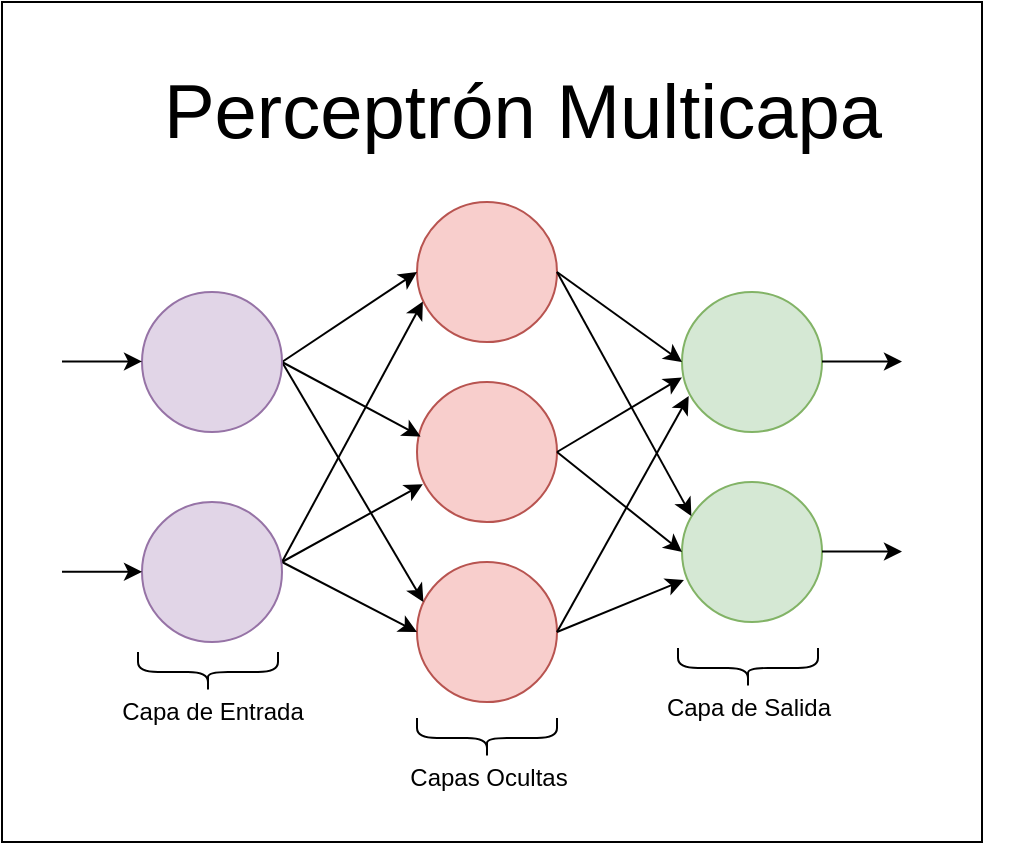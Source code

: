 <mxfile version="24.4.8" type="device">
  <diagram name="Página-1" id="ElqIYmuJFqP6JS1jvvGn">
    <mxGraphModel dx="265" dy="738" grid="1" gridSize="10" guides="1" tooltips="1" connect="1" arrows="1" fold="1" page="1" pageScale="1" pageWidth="1169" pageHeight="827" math="0" shadow="0">
      <root>
        <mxCell id="0" />
        <mxCell id="1" parent="0" />
        <mxCell id="GD3OzE7fXkvuY0KkpLFB-27" value="" style="rounded=0;whiteSpace=wrap;html=1;" parent="1" vertex="1">
          <mxGeometry x="1310" y="400" width="490" height="420" as="geometry" />
        </mxCell>
        <mxCell id="4WcSSx8h9kxfzZMx1eUf-171" value="&lt;font style=&quot;font-size: 38px;&quot;&gt;Perceptrón Multicapa&lt;/font&gt;" style="text;html=1;align=center;verticalAlign=middle;whiteSpace=wrap;rounded=0;" parent="1" vertex="1">
          <mxGeometry x="1317.5" y="400" width="505" height="110" as="geometry" />
        </mxCell>
        <mxCell id="4WcSSx8h9kxfzZMx1eUf-179" value="" style="ellipse;whiteSpace=wrap;html=1;aspect=fixed;rotation=-180;fillColor=#f8cecc;strokeColor=#b85450;" parent="1" vertex="1">
          <mxGeometry x="1517.5" y="500" width="70" height="70" as="geometry" />
        </mxCell>
        <mxCell id="GD3OzE7fXkvuY0KkpLFB-1" value="" style="ellipse;whiteSpace=wrap;html=1;aspect=fixed;rotation=-180;fillColor=#f8cecc;strokeColor=#b85450;" parent="1" vertex="1">
          <mxGeometry x="1517.5" y="590" width="70" height="70" as="geometry" />
        </mxCell>
        <mxCell id="GD3OzE7fXkvuY0KkpLFB-2" value="" style="ellipse;whiteSpace=wrap;html=1;aspect=fixed;rotation=-180;fillColor=#f8cecc;strokeColor=#b85450;" parent="1" vertex="1">
          <mxGeometry x="1517.5" y="680" width="70" height="70" as="geometry" />
        </mxCell>
        <mxCell id="GD3OzE7fXkvuY0KkpLFB-4" value="" style="endArrow=classic;html=1;rounded=0;exitX=0;exitY=0.5;exitDx=0;exitDy=0;entryX=1;entryY=0.5;entryDx=0;entryDy=0;" parent="1" target="4WcSSx8h9kxfzZMx1eUf-179" edge="1">
          <mxGeometry width="50" height="50" relative="1" as="geometry">
            <mxPoint x="1450" y="580" as="sourcePoint" />
            <mxPoint x="1500" y="520" as="targetPoint" />
          </mxGeometry>
        </mxCell>
        <mxCell id="GD3OzE7fXkvuY0KkpLFB-5" value="" style="endArrow=classic;html=1;rounded=0;exitX=0;exitY=0.5;exitDx=0;exitDy=0;entryX=0.974;entryY=0.611;entryDx=0;entryDy=0;entryPerimeter=0;" parent="1" target="GD3OzE7fXkvuY0KkpLFB-1" edge="1">
          <mxGeometry width="50" height="50" relative="1" as="geometry">
            <mxPoint x="1450" y="580" as="sourcePoint" />
            <mxPoint x="1528" y="545" as="targetPoint" />
          </mxGeometry>
        </mxCell>
        <mxCell id="GD3OzE7fXkvuY0KkpLFB-6" value="" style="endArrow=classic;html=1;rounded=0;exitX=0;exitY=0.5;exitDx=0;exitDy=0;entryX=0.954;entryY=0.714;entryDx=0;entryDy=0;entryPerimeter=0;" parent="1" target="GD3OzE7fXkvuY0KkpLFB-2" edge="1">
          <mxGeometry width="50" height="50" relative="1" as="geometry">
            <mxPoint x="1450" y="580" as="sourcePoint" />
            <mxPoint x="1528" y="660" as="targetPoint" />
          </mxGeometry>
        </mxCell>
        <mxCell id="GD3OzE7fXkvuY0KkpLFB-7" value="" style="endArrow=classic;html=1;rounded=0;exitX=0;exitY=0.5;exitDx=0;exitDy=0;entryX=0.958;entryY=0.27;entryDx=0;entryDy=0;entryPerimeter=0;" parent="1" target="GD3OzE7fXkvuY0KkpLFB-1" edge="1">
          <mxGeometry width="50" height="50" relative="1" as="geometry">
            <mxPoint x="1450" y="680" as="sourcePoint" />
            <mxPoint x="1528" y="725" as="targetPoint" />
          </mxGeometry>
        </mxCell>
        <mxCell id="GD3OzE7fXkvuY0KkpLFB-8" value="" style="endArrow=classic;html=1;rounded=0;exitX=0;exitY=0.5;exitDx=0;exitDy=0;entryX=1;entryY=0.5;entryDx=0;entryDy=0;" parent="1" target="GD3OzE7fXkvuY0KkpLFB-2" edge="1">
          <mxGeometry width="50" height="50" relative="1" as="geometry">
            <mxPoint x="1450" y="680" as="sourcePoint" />
            <mxPoint x="1528" y="635" as="targetPoint" />
          </mxGeometry>
        </mxCell>
        <mxCell id="GD3OzE7fXkvuY0KkpLFB-9" value="" style="endArrow=classic;html=1;rounded=0;exitX=0;exitY=0.5;exitDx=0;exitDy=0;entryX=0.958;entryY=0.29;entryDx=0;entryDy=0;entryPerimeter=0;" parent="1" target="4WcSSx8h9kxfzZMx1eUf-179" edge="1">
          <mxGeometry width="50" height="50" relative="1" as="geometry">
            <mxPoint x="1450" y="680" as="sourcePoint" />
            <mxPoint x="1528" y="635" as="targetPoint" />
          </mxGeometry>
        </mxCell>
        <mxCell id="GD3OzE7fXkvuY0KkpLFB-11" value="" style="ellipse;whiteSpace=wrap;html=1;aspect=fixed;rotation=-180;fillColor=#d5e8d4;strokeColor=#82b366;" parent="1" vertex="1">
          <mxGeometry x="1650" y="640" width="70" height="70" as="geometry" />
        </mxCell>
        <mxCell id="GD3OzE7fXkvuY0KkpLFB-12" value="" style="shape=curlyBracket;whiteSpace=wrap;html=1;rounded=1;labelPosition=left;verticalLabelPosition=middle;align=right;verticalAlign=middle;rotation=-90;" parent="1" vertex="1">
          <mxGeometry x="1403" y="700" width="20" height="70" as="geometry" />
        </mxCell>
        <mxCell id="GD3OzE7fXkvuY0KkpLFB-13" value="Capa de Entrada" style="text;html=1;align=center;verticalAlign=middle;resizable=0;points=[];autosize=1;strokeColor=none;fillColor=none;" parent="1" vertex="1">
          <mxGeometry x="1360" y="740" width="110" height="30" as="geometry" />
        </mxCell>
        <mxCell id="GD3OzE7fXkvuY0KkpLFB-14" value="Capas Ocultas" style="text;html=1;align=center;verticalAlign=middle;resizable=0;points=[];autosize=1;strokeColor=none;fillColor=none;" parent="1" vertex="1">
          <mxGeometry x="1502.5" y="773" width="100" height="30" as="geometry" />
        </mxCell>
        <mxCell id="GD3OzE7fXkvuY0KkpLFB-15" value="" style="shape=curlyBracket;whiteSpace=wrap;html=1;rounded=1;labelPosition=left;verticalLabelPosition=middle;align=right;verticalAlign=middle;rotation=-90;" parent="1" vertex="1">
          <mxGeometry x="1542.5" y="733" width="20" height="70" as="geometry" />
        </mxCell>
        <mxCell id="GD3OzE7fXkvuY0KkpLFB-16" value="" style="endArrow=classic;html=1;rounded=0;exitX=0;exitY=0.5;exitDx=0;exitDy=0;entryX=0.952;entryY=0.257;entryDx=0;entryDy=0;entryPerimeter=0;" parent="1" source="GD3OzE7fXkvuY0KkpLFB-2" target="GD3OzE7fXkvuY0KkpLFB-18" edge="1">
          <mxGeometry width="50" height="50" relative="1" as="geometry">
            <mxPoint x="1620" y="730" as="sourcePoint" />
            <mxPoint x="1688" y="765" as="targetPoint" />
          </mxGeometry>
        </mxCell>
        <mxCell id="GD3OzE7fXkvuY0KkpLFB-17" value="" style="endArrow=classic;html=1;rounded=0;exitX=0;exitY=0.5;exitDx=0;exitDy=0;entryX=0.986;entryY=0.3;entryDx=0;entryDy=0;entryPerimeter=0;" parent="1" source="GD3OzE7fXkvuY0KkpLFB-2" target="GD3OzE7fXkvuY0KkpLFB-11" edge="1">
          <mxGeometry width="50" height="50" relative="1" as="geometry">
            <mxPoint x="1597" y="725" as="sourcePoint" />
            <mxPoint x="1645" y="685" as="targetPoint" />
          </mxGeometry>
        </mxCell>
        <mxCell id="GD3OzE7fXkvuY0KkpLFB-18" value="" style="ellipse;whiteSpace=wrap;html=1;aspect=fixed;rotation=-180;fillColor=#d5e8d4;strokeColor=#82b366;" parent="1" vertex="1">
          <mxGeometry x="1650" y="545" width="70" height="70" as="geometry" />
        </mxCell>
        <mxCell id="GD3OzE7fXkvuY0KkpLFB-19" value="" style="ellipse;whiteSpace=wrap;html=1;aspect=fixed;rotation=-180;fillColor=#e1d5e7;strokeColor=#9673a6;" parent="1" vertex="1">
          <mxGeometry x="1380" y="545" width="70" height="70" as="geometry" />
        </mxCell>
        <mxCell id="GD3OzE7fXkvuY0KkpLFB-20" value="" style="ellipse;whiteSpace=wrap;html=1;aspect=fixed;rotation=-180;fillColor=#e1d5e7;strokeColor=#9673a6;" parent="1" vertex="1">
          <mxGeometry x="1380" y="650" width="70" height="70" as="geometry" />
        </mxCell>
        <mxCell id="GD3OzE7fXkvuY0KkpLFB-21" value="" style="endArrow=classic;html=1;rounded=0;exitX=0;exitY=0.5;exitDx=0;exitDy=0;entryX=1;entryY=0.5;entryDx=0;entryDy=0;" parent="1" source="GD3OzE7fXkvuY0KkpLFB-1" target="GD3OzE7fXkvuY0KkpLFB-11" edge="1">
          <mxGeometry width="50" height="50" relative="1" as="geometry">
            <mxPoint x="1597" y="725" as="sourcePoint" />
            <mxPoint x="1645" y="685" as="targetPoint" />
          </mxGeometry>
        </mxCell>
        <mxCell id="GD3OzE7fXkvuY0KkpLFB-22" value="" style="endArrow=classic;html=1;rounded=0;exitX=0;exitY=0.5;exitDx=0;exitDy=0;entryX=1;entryY=0.39;entryDx=0;entryDy=0;entryPerimeter=0;" parent="1" source="GD3OzE7fXkvuY0KkpLFB-1" target="GD3OzE7fXkvuY0KkpLFB-18" edge="1">
          <mxGeometry width="50" height="50" relative="1" as="geometry">
            <mxPoint x="1597" y="635" as="sourcePoint" />
            <mxPoint x="1650" y="580" as="targetPoint" />
          </mxGeometry>
        </mxCell>
        <mxCell id="GD3OzE7fXkvuY0KkpLFB-23" value="Capa de Salida" style="text;html=1;align=center;verticalAlign=middle;resizable=0;points=[];autosize=1;strokeColor=none;fillColor=none;" parent="1" vertex="1">
          <mxGeometry x="1628" y="738" width="110" height="30" as="geometry" />
        </mxCell>
        <mxCell id="GD3OzE7fXkvuY0KkpLFB-24" value="" style="shape=curlyBracket;whiteSpace=wrap;html=1;rounded=1;labelPosition=left;verticalLabelPosition=middle;align=right;verticalAlign=middle;rotation=-90;" parent="1" vertex="1">
          <mxGeometry x="1673" y="698" width="20" height="70" as="geometry" />
        </mxCell>
        <mxCell id="GD3OzE7fXkvuY0KkpLFB-25" value="" style="endArrow=classic;html=1;rounded=0;exitX=0;exitY=0.5;exitDx=0;exitDy=0;entryX=1;entryY=0.5;entryDx=0;entryDy=0;" parent="1" source="4WcSSx8h9kxfzZMx1eUf-179" target="GD3OzE7fXkvuY0KkpLFB-18" edge="1">
          <mxGeometry width="50" height="50" relative="1" as="geometry">
            <mxPoint x="1597" y="635" as="sourcePoint" />
            <mxPoint x="1645" y="590" as="targetPoint" />
          </mxGeometry>
        </mxCell>
        <mxCell id="GD3OzE7fXkvuY0KkpLFB-26" value="" style="endArrow=classic;html=1;rounded=0;exitX=0;exitY=0.5;exitDx=0;exitDy=0;entryX=0.933;entryY=0.757;entryDx=0;entryDy=0;entryPerimeter=0;" parent="1" source="4WcSSx8h9kxfzZMx1eUf-179" target="GD3OzE7fXkvuY0KkpLFB-11" edge="1">
          <mxGeometry width="50" height="50" relative="1" as="geometry">
            <mxPoint x="1597" y="545" as="sourcePoint" />
            <mxPoint x="1645" y="590" as="targetPoint" />
          </mxGeometry>
        </mxCell>
        <mxCell id="GD3OzE7fXkvuY0KkpLFB-32" value="" style="edgeStyle=orthogonalEdgeStyle;rounded=0;orthogonalLoop=1;jettySize=auto;html=1;" parent="1" edge="1">
          <mxGeometry relative="1" as="geometry">
            <mxPoint x="1340" y="579.71" as="sourcePoint" />
            <mxPoint x="1380" y="579.71" as="targetPoint" />
            <Array as="points">
              <mxPoint x="1350" y="580" />
              <mxPoint x="1350" y="580" />
            </Array>
          </mxGeometry>
        </mxCell>
        <mxCell id="GD3OzE7fXkvuY0KkpLFB-34" value="" style="edgeStyle=orthogonalEdgeStyle;rounded=0;orthogonalLoop=1;jettySize=auto;html=1;" parent="1" edge="1">
          <mxGeometry relative="1" as="geometry">
            <mxPoint x="1340" y="684.93" as="sourcePoint" />
            <mxPoint x="1380" y="684.93" as="targetPoint" />
            <Array as="points">
              <mxPoint x="1350" y="685.22" />
              <mxPoint x="1350" y="685.22" />
            </Array>
          </mxGeometry>
        </mxCell>
        <mxCell id="GD3OzE7fXkvuY0KkpLFB-35" value="" style="edgeStyle=orthogonalEdgeStyle;rounded=0;orthogonalLoop=1;jettySize=auto;html=1;" parent="1" edge="1">
          <mxGeometry relative="1" as="geometry">
            <mxPoint x="1720" y="579.76" as="sourcePoint" />
            <mxPoint x="1760" y="579.76" as="targetPoint" />
            <Array as="points">
              <mxPoint x="1730" y="580.05" />
              <mxPoint x="1730" y="580.05" />
            </Array>
          </mxGeometry>
        </mxCell>
        <mxCell id="GD3OzE7fXkvuY0KkpLFB-36" value="" style="edgeStyle=orthogonalEdgeStyle;rounded=0;orthogonalLoop=1;jettySize=auto;html=1;" parent="1" edge="1">
          <mxGeometry relative="1" as="geometry">
            <mxPoint x="1720" y="674.76" as="sourcePoint" />
            <mxPoint x="1760" y="674.76" as="targetPoint" />
            <Array as="points">
              <mxPoint x="1730" y="675.05" />
              <mxPoint x="1730" y="675.05" />
            </Array>
          </mxGeometry>
        </mxCell>
      </root>
    </mxGraphModel>
  </diagram>
</mxfile>
